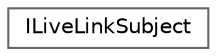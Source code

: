 digraph "Graphical Class Hierarchy"
{
 // INTERACTIVE_SVG=YES
 // LATEX_PDF_SIZE
  bgcolor="transparent";
  edge [fontname=Helvetica,fontsize=10,labelfontname=Helvetica,labelfontsize=10];
  node [fontname=Helvetica,fontsize=10,shape=box,height=0.2,width=0.4];
  rankdir="LR";
  Node0 [id="Node000000",label="ILiveLinkSubject",height=0.2,width=0.4,color="grey40", fillcolor="white", style="filled",URL="$df/d15/classILiveLinkSubject.html",tooltip="The base class of a LiveLink subject."];
}
